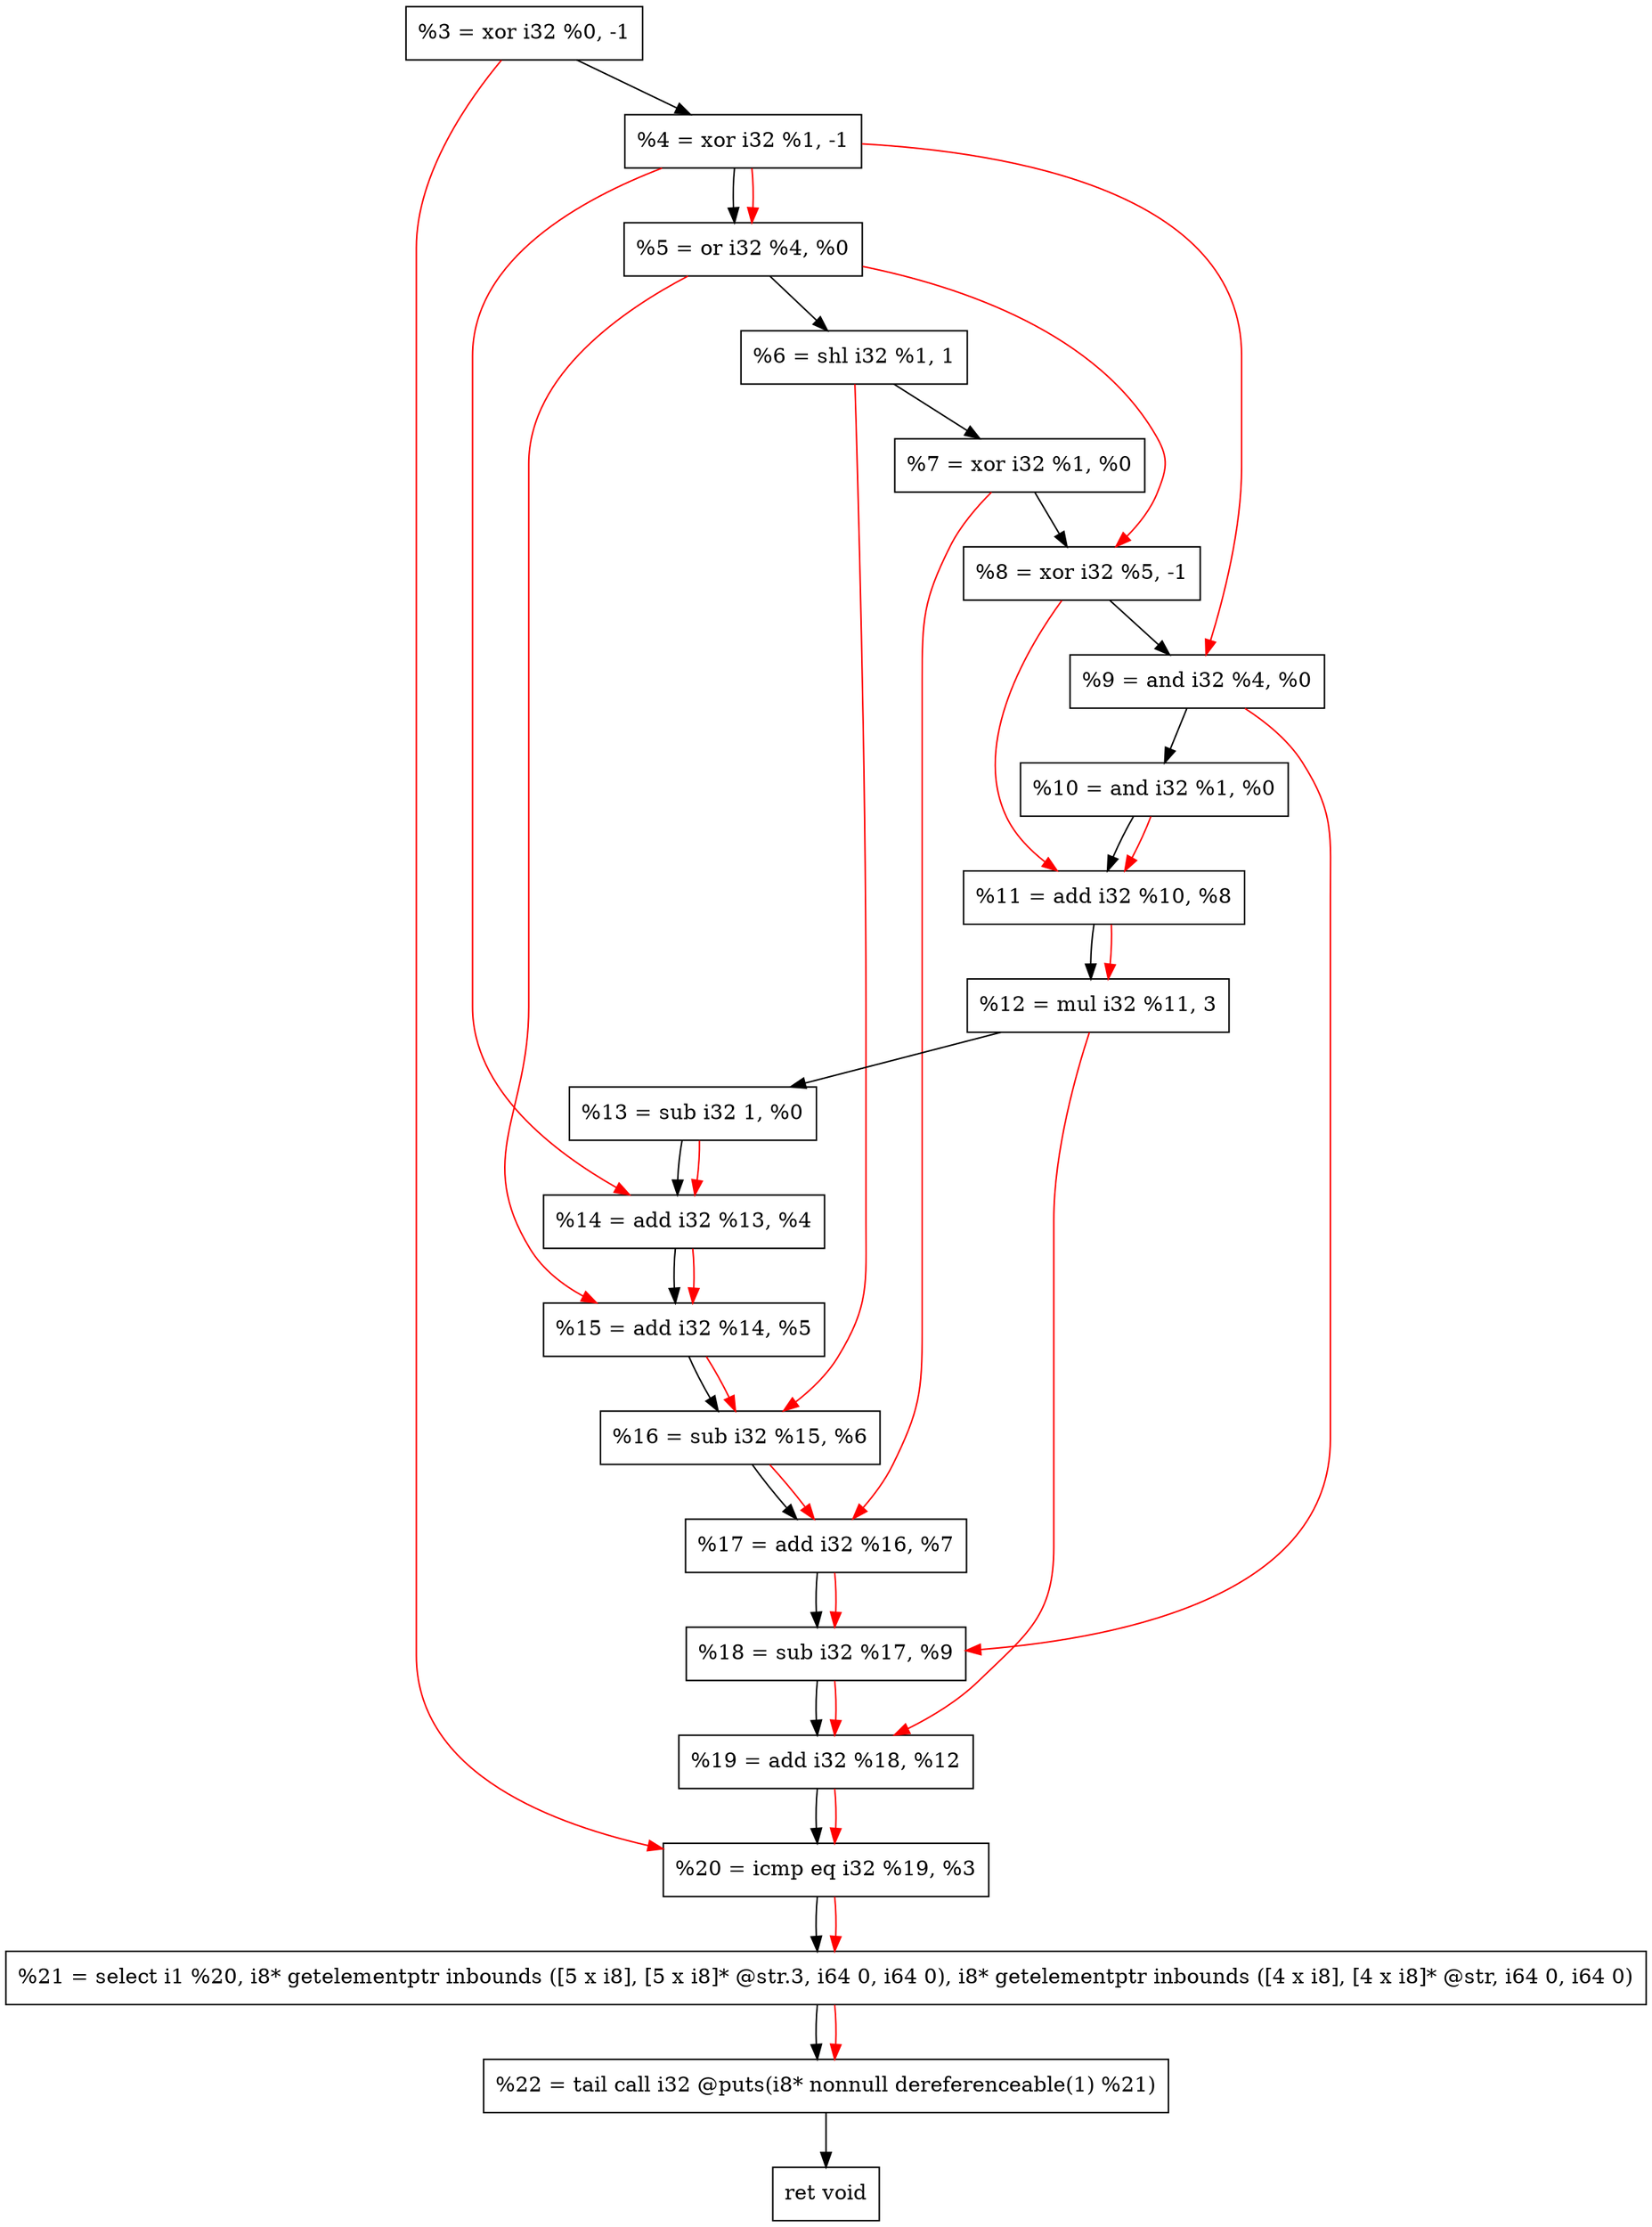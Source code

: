 digraph "DFG for'crackme' function" {
	Node0x10bea60[shape=record, label="  %3 = xor i32 %0, -1"];
	Node0x10bead0[shape=record, label="  %4 = xor i32 %1, -1"];
	Node0x10beb90[shape=record, label="  %5 = or i32 %4, %0"];
	Node0x10bec00[shape=record, label="  %6 = shl i32 %1, 1"];
	Node0x10bec70[shape=record, label="  %7 = xor i32 %1, %0"];
	Node0x10bece0[shape=record, label="  %8 = xor i32 %5, -1"];
	Node0x10bed50[shape=record, label="  %9 = and i32 %4, %0"];
	Node0x10bedc0[shape=record, label="  %10 = and i32 %1, %0"];
	Node0x10bee30[shape=record, label="  %11 = add i32 %10, %8"];
	Node0x10beed0[shape=record, label="  %12 = mul i32 %11, 3"];
	Node0x10bef40[shape=record, label="  %13 = sub i32 1, %0"];
	Node0x10befb0[shape=record, label="  %14 = add i32 %13, %4"];
	Node0x10bf020[shape=record, label="  %15 = add i32 %14, %5"];
	Node0x10bf090[shape=record, label="  %16 = sub i32 %15, %6"];
	Node0x10bf100[shape=record, label="  %17 = add i32 %16, %7"];
	Node0x10bf170[shape=record, label="  %18 = sub i32 %17, %9"];
	Node0x10bf1e0[shape=record, label="  %19 = add i32 %18, %12"];
	Node0x10bf250[shape=record, label="  %20 = icmp eq i32 %19, %3"];
	Node0x105f268[shape=record, label="  %21 = select i1 %20, i8* getelementptr inbounds ([5 x i8], [5 x i8]* @str.3, i64 0, i64 0), i8* getelementptr inbounds ([4 x i8], [4 x i8]* @str, i64 0, i64 0)"];
	Node0x10bf6f0[shape=record, label="  %22 = tail call i32 @puts(i8* nonnull dereferenceable(1) %21)"];
	Node0x10bf740[shape=record, label="  ret void"];
	Node0x10bea60 -> Node0x10bead0;
	Node0x10bead0 -> Node0x10beb90;
	Node0x10beb90 -> Node0x10bec00;
	Node0x10bec00 -> Node0x10bec70;
	Node0x10bec70 -> Node0x10bece0;
	Node0x10bece0 -> Node0x10bed50;
	Node0x10bed50 -> Node0x10bedc0;
	Node0x10bedc0 -> Node0x10bee30;
	Node0x10bee30 -> Node0x10beed0;
	Node0x10beed0 -> Node0x10bef40;
	Node0x10bef40 -> Node0x10befb0;
	Node0x10befb0 -> Node0x10bf020;
	Node0x10bf020 -> Node0x10bf090;
	Node0x10bf090 -> Node0x10bf100;
	Node0x10bf100 -> Node0x10bf170;
	Node0x10bf170 -> Node0x10bf1e0;
	Node0x10bf1e0 -> Node0x10bf250;
	Node0x10bf250 -> Node0x105f268;
	Node0x105f268 -> Node0x10bf6f0;
	Node0x10bf6f0 -> Node0x10bf740;
edge [color=red]
	Node0x10bead0 -> Node0x10beb90;
	Node0x10beb90 -> Node0x10bece0;
	Node0x10bead0 -> Node0x10bed50;
	Node0x10bedc0 -> Node0x10bee30;
	Node0x10bece0 -> Node0x10bee30;
	Node0x10bee30 -> Node0x10beed0;
	Node0x10bef40 -> Node0x10befb0;
	Node0x10bead0 -> Node0x10befb0;
	Node0x10befb0 -> Node0x10bf020;
	Node0x10beb90 -> Node0x10bf020;
	Node0x10bf020 -> Node0x10bf090;
	Node0x10bec00 -> Node0x10bf090;
	Node0x10bf090 -> Node0x10bf100;
	Node0x10bec70 -> Node0x10bf100;
	Node0x10bf100 -> Node0x10bf170;
	Node0x10bed50 -> Node0x10bf170;
	Node0x10bf170 -> Node0x10bf1e0;
	Node0x10beed0 -> Node0x10bf1e0;
	Node0x10bf1e0 -> Node0x10bf250;
	Node0x10bea60 -> Node0x10bf250;
	Node0x10bf250 -> Node0x105f268;
	Node0x105f268 -> Node0x10bf6f0;
}
